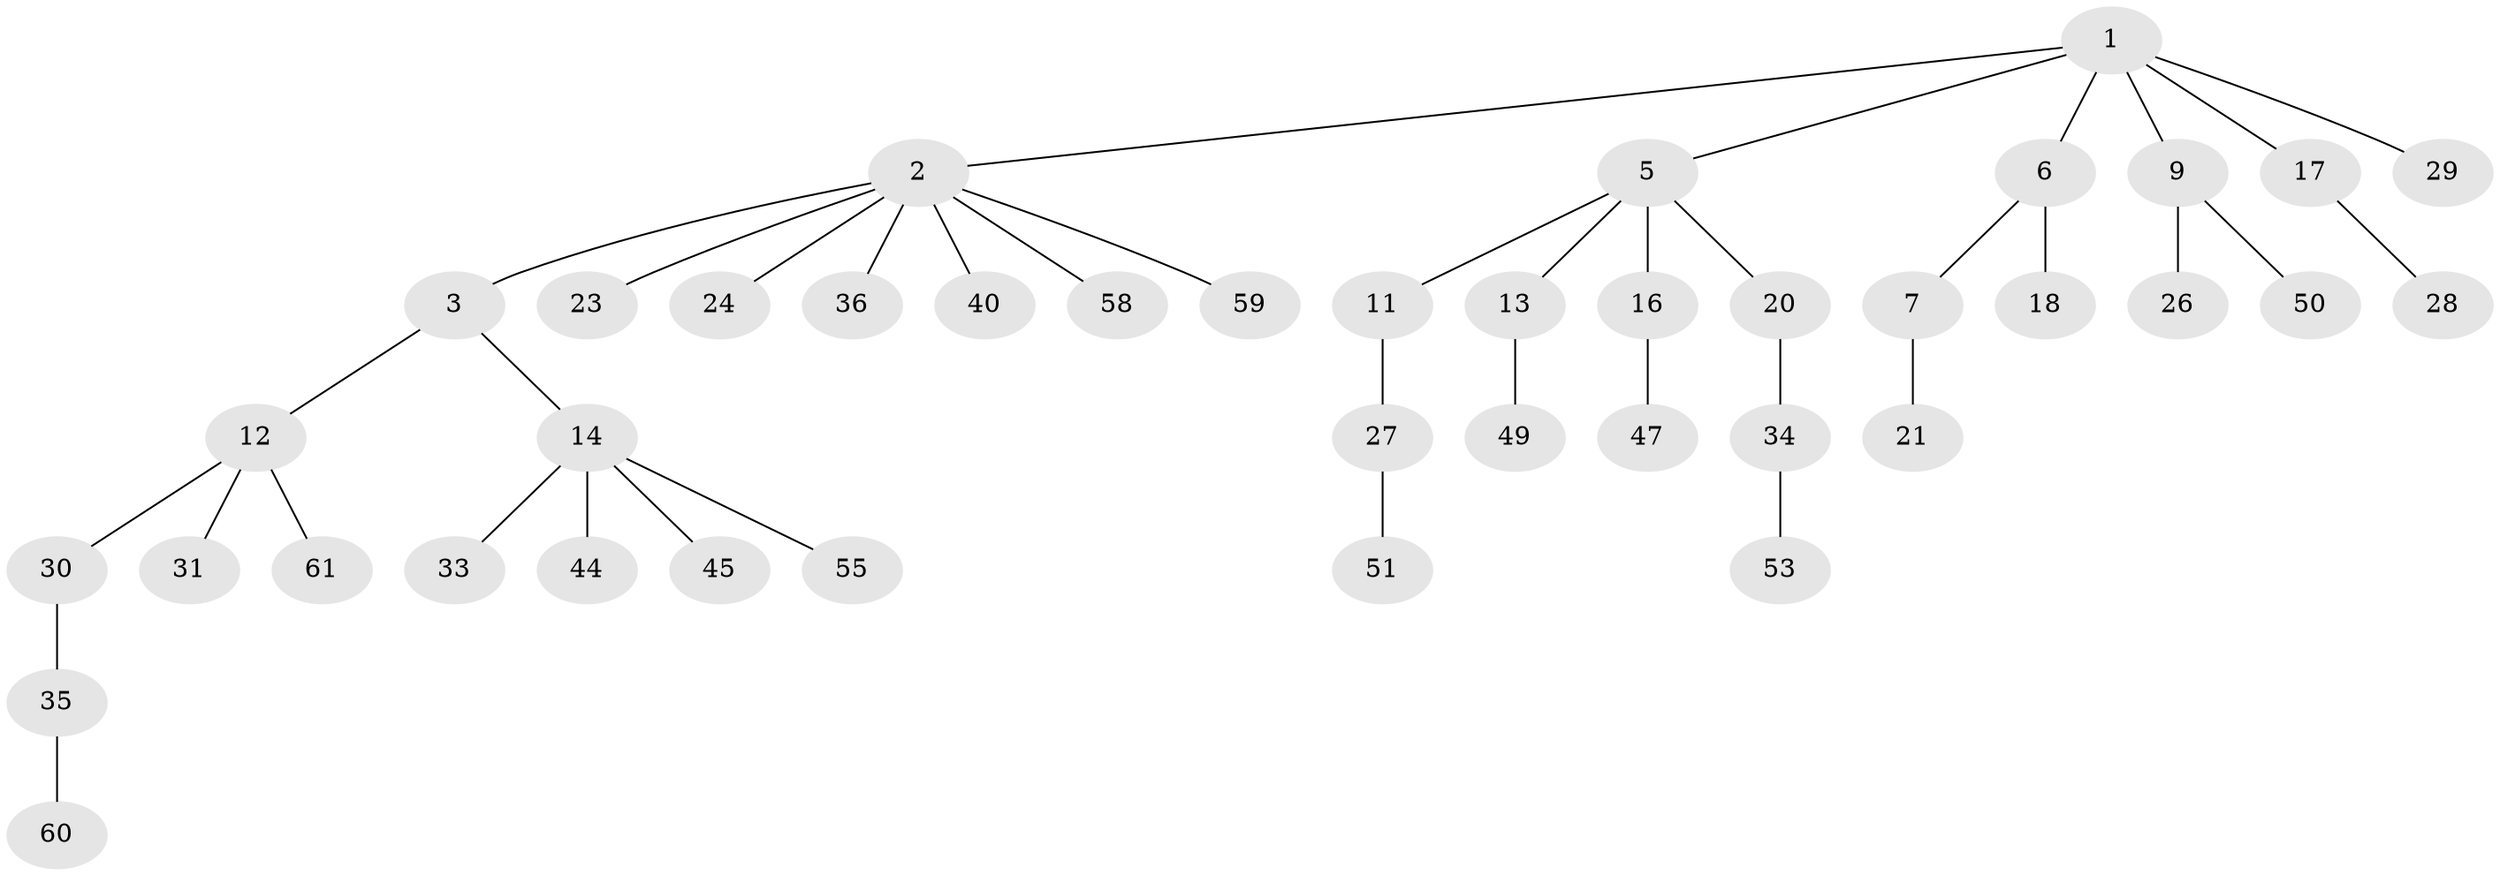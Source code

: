 // Generated by graph-tools (version 1.1) at 2025/52/02/27/25 19:52:12]
// undirected, 41 vertices, 40 edges
graph export_dot {
graph [start="1"]
  node [color=gray90,style=filled];
  1 [super="+54"];
  2 [super="+4"];
  3 [super="+48"];
  5 [super="+10"];
  6 [super="+8"];
  7 [super="+57"];
  9 [super="+22"];
  11 [super="+15"];
  12 [super="+46"];
  13 [super="+19"];
  14 [super="+38"];
  16;
  17 [super="+25"];
  18;
  20;
  21 [super="+32"];
  23;
  24 [super="+39"];
  26;
  27 [super="+37"];
  28 [super="+42"];
  29;
  30;
  31;
  33;
  34 [super="+56"];
  35 [super="+41"];
  36 [super="+43"];
  40;
  44;
  45;
  47 [super="+52"];
  49;
  50;
  51;
  53;
  55;
  58;
  59;
  60;
  61;
  1 -- 2;
  1 -- 5;
  1 -- 6;
  1 -- 9;
  1 -- 17;
  1 -- 29;
  2 -- 3;
  2 -- 23;
  2 -- 24;
  2 -- 36;
  2 -- 40;
  2 -- 58;
  2 -- 59;
  3 -- 12;
  3 -- 14;
  5 -- 13;
  5 -- 20;
  5 -- 16;
  5 -- 11;
  6 -- 7;
  6 -- 18;
  7 -- 21;
  9 -- 26;
  9 -- 50;
  11 -- 27;
  12 -- 30;
  12 -- 31;
  12 -- 61;
  13 -- 49;
  14 -- 33;
  14 -- 44;
  14 -- 45;
  14 -- 55;
  16 -- 47;
  17 -- 28;
  20 -- 34;
  27 -- 51;
  30 -- 35;
  34 -- 53;
  35 -- 60;
}
